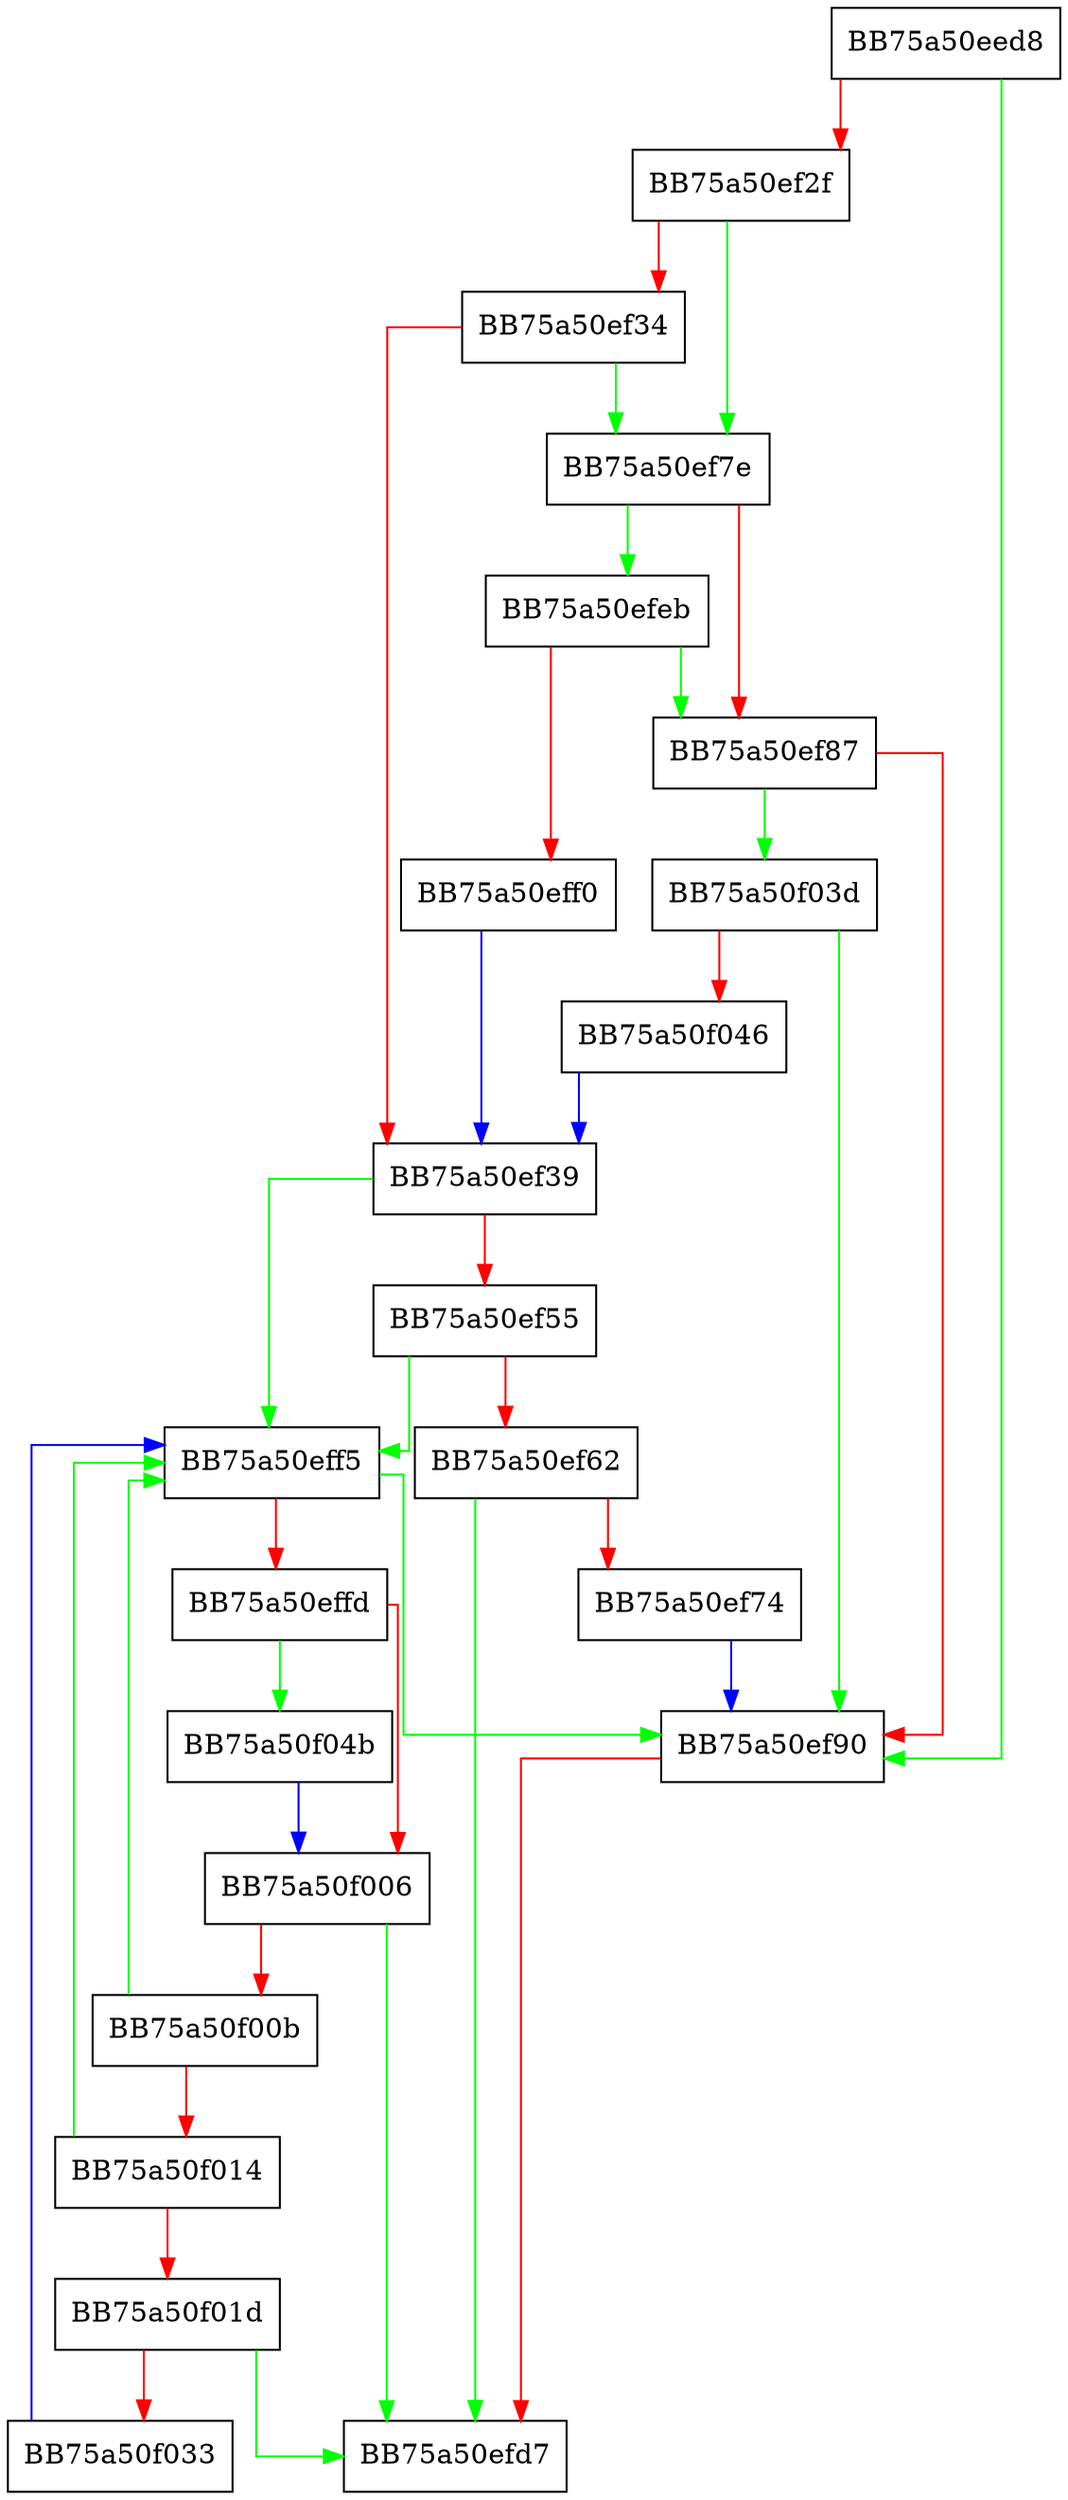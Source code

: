 digraph write {
  node [shape="box"];
  graph [splines=ortho];
  BB75a50eed8 -> BB75a50ef90 [color="green"];
  BB75a50eed8 -> BB75a50ef2f [color="red"];
  BB75a50ef2f -> BB75a50ef7e [color="green"];
  BB75a50ef2f -> BB75a50ef34 [color="red"];
  BB75a50ef34 -> BB75a50ef7e [color="green"];
  BB75a50ef34 -> BB75a50ef39 [color="red"];
  BB75a50ef39 -> BB75a50eff5 [color="green"];
  BB75a50ef39 -> BB75a50ef55 [color="red"];
  BB75a50ef55 -> BB75a50eff5 [color="green"];
  BB75a50ef55 -> BB75a50ef62 [color="red"];
  BB75a50ef62 -> BB75a50efd7 [color="green"];
  BB75a50ef62 -> BB75a50ef74 [color="red"];
  BB75a50ef74 -> BB75a50ef90 [color="blue"];
  BB75a50ef7e -> BB75a50efeb [color="green"];
  BB75a50ef7e -> BB75a50ef87 [color="red"];
  BB75a50ef87 -> BB75a50f03d [color="green"];
  BB75a50ef87 -> BB75a50ef90 [color="red"];
  BB75a50ef90 -> BB75a50efd7 [color="red"];
  BB75a50efeb -> BB75a50ef87 [color="green"];
  BB75a50efeb -> BB75a50eff0 [color="red"];
  BB75a50eff0 -> BB75a50ef39 [color="blue"];
  BB75a50eff5 -> BB75a50ef90 [color="green"];
  BB75a50eff5 -> BB75a50effd [color="red"];
  BB75a50effd -> BB75a50f04b [color="green"];
  BB75a50effd -> BB75a50f006 [color="red"];
  BB75a50f006 -> BB75a50efd7 [color="green"];
  BB75a50f006 -> BB75a50f00b [color="red"];
  BB75a50f00b -> BB75a50eff5 [color="green"];
  BB75a50f00b -> BB75a50f014 [color="red"];
  BB75a50f014 -> BB75a50eff5 [color="green"];
  BB75a50f014 -> BB75a50f01d [color="red"];
  BB75a50f01d -> BB75a50efd7 [color="green"];
  BB75a50f01d -> BB75a50f033 [color="red"];
  BB75a50f033 -> BB75a50eff5 [color="blue"];
  BB75a50f03d -> BB75a50ef90 [color="green"];
  BB75a50f03d -> BB75a50f046 [color="red"];
  BB75a50f046 -> BB75a50ef39 [color="blue"];
  BB75a50f04b -> BB75a50f006 [color="blue"];
}